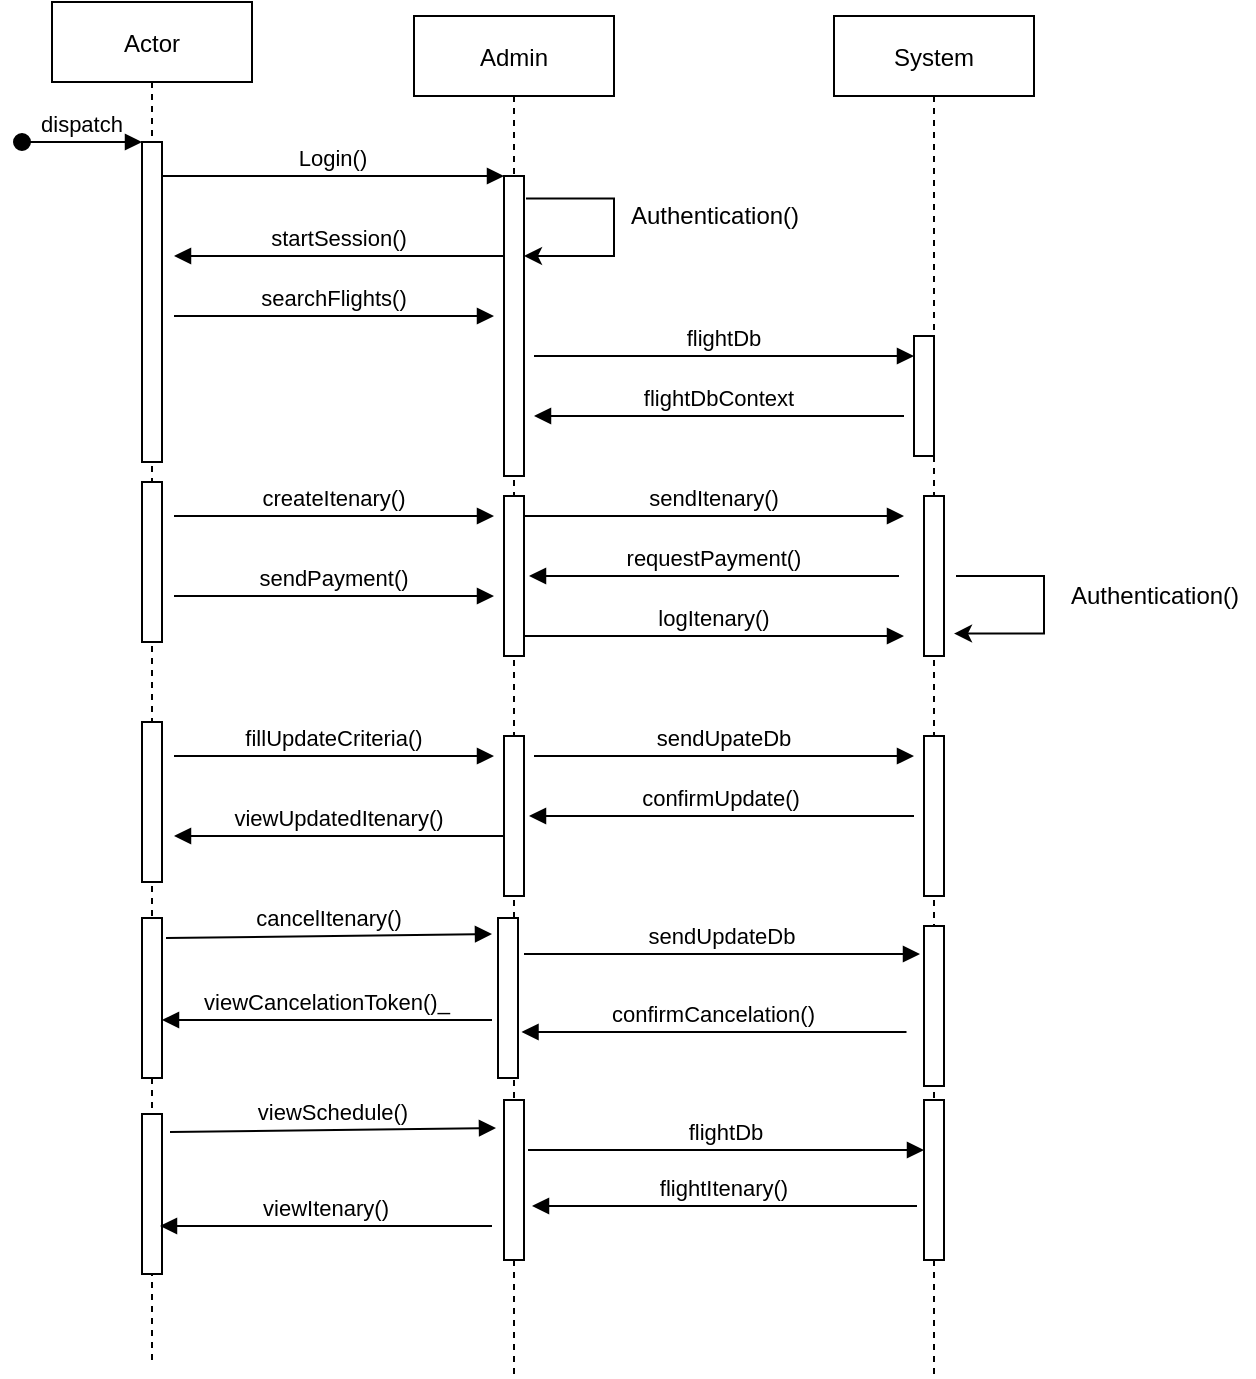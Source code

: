 <mxfile version="17.4.4" type="github">
  <diagram id="kgpKYQtTHZ0yAKxKKP6v" name="Page-1">
    <mxGraphModel dx="1422" dy="776" grid="0" gridSize="10" guides="1" tooltips="1" connect="1" arrows="1" fold="1" page="1" pageScale="1" pageWidth="850" pageHeight="1100" math="0" shadow="0">
      <root>
        <mxCell id="0" />
        <mxCell id="1" parent="0" />
        <mxCell id="3nuBFxr9cyL0pnOWT2aG-1" value="Actor" style="shape=umlLifeline;perimeter=lifelinePerimeter;container=1;collapsible=0;recursiveResize=0;rounded=0;shadow=0;strokeWidth=1;" parent="1" vertex="1">
          <mxGeometry x="119" y="73" width="100" height="680" as="geometry" />
        </mxCell>
        <mxCell id="3nuBFxr9cyL0pnOWT2aG-2" value="" style="points=[];perimeter=orthogonalPerimeter;rounded=0;shadow=0;strokeWidth=1;" parent="3nuBFxr9cyL0pnOWT2aG-1" vertex="1">
          <mxGeometry x="45" y="70" width="10" height="160" as="geometry" />
        </mxCell>
        <mxCell id="3nuBFxr9cyL0pnOWT2aG-3" value="dispatch" style="verticalAlign=bottom;startArrow=oval;endArrow=block;startSize=8;shadow=0;strokeWidth=1;" parent="3nuBFxr9cyL0pnOWT2aG-1" target="3nuBFxr9cyL0pnOWT2aG-2" edge="1">
          <mxGeometry relative="1" as="geometry">
            <mxPoint x="-15" y="70" as="sourcePoint" />
          </mxGeometry>
        </mxCell>
        <mxCell id="nDz3vf9EGB9MjlCuQr31-26" value="" style="points=[];perimeter=orthogonalPerimeter;rounded=0;shadow=0;strokeWidth=1;" vertex="1" parent="3nuBFxr9cyL0pnOWT2aG-1">
          <mxGeometry x="45" y="240" width="10" height="80" as="geometry" />
        </mxCell>
        <mxCell id="nDz3vf9EGB9MjlCuQr31-31" value="" style="points=[];perimeter=orthogonalPerimeter;rounded=0;shadow=0;strokeWidth=1;" vertex="1" parent="3nuBFxr9cyL0pnOWT2aG-1">
          <mxGeometry x="45" y="360" width="10" height="80" as="geometry" />
        </mxCell>
        <mxCell id="nDz3vf9EGB9MjlCuQr31-68" value="" style="points=[];perimeter=orthogonalPerimeter;rounded=0;shadow=0;strokeWidth=1;" vertex="1" parent="3nuBFxr9cyL0pnOWT2aG-1">
          <mxGeometry x="45" y="458" width="10" height="80" as="geometry" />
        </mxCell>
        <mxCell id="nDz3vf9EGB9MjlCuQr31-71" value="cancelItenary()" style="verticalAlign=bottom;endArrow=block;shadow=0;strokeWidth=1;" edge="1" parent="3nuBFxr9cyL0pnOWT2aG-1">
          <mxGeometry relative="1" as="geometry">
            <mxPoint x="57" y="468" as="sourcePoint" />
            <mxPoint x="220" y="466" as="targetPoint" />
          </mxGeometry>
        </mxCell>
        <mxCell id="nDz3vf9EGB9MjlCuQr31-76" value="" style="points=[];perimeter=orthogonalPerimeter;rounded=0;shadow=0;strokeWidth=1;" vertex="1" parent="3nuBFxr9cyL0pnOWT2aG-1">
          <mxGeometry x="45" y="556" width="10" height="80" as="geometry" />
        </mxCell>
        <mxCell id="nDz3vf9EGB9MjlCuQr31-78" value="viewSchedule()" style="verticalAlign=bottom;endArrow=block;shadow=0;strokeWidth=1;" edge="1" parent="3nuBFxr9cyL0pnOWT2aG-1">
          <mxGeometry relative="1" as="geometry">
            <mxPoint x="59" y="565" as="sourcePoint" />
            <mxPoint x="222" y="563" as="targetPoint" />
          </mxGeometry>
        </mxCell>
        <mxCell id="3nuBFxr9cyL0pnOWT2aG-5" value="Admin" style="shape=umlLifeline;perimeter=lifelinePerimeter;container=1;collapsible=0;recursiveResize=0;rounded=0;shadow=0;strokeWidth=1;" parent="1" vertex="1">
          <mxGeometry x="300" y="80" width="100" height="680" as="geometry" />
        </mxCell>
        <mxCell id="3nuBFxr9cyL0pnOWT2aG-6" value="" style="points=[];perimeter=orthogonalPerimeter;rounded=0;shadow=0;strokeWidth=1;" parent="3nuBFxr9cyL0pnOWT2aG-5" vertex="1">
          <mxGeometry x="45" y="80" width="10" height="150" as="geometry" />
        </mxCell>
        <mxCell id="nDz3vf9EGB9MjlCuQr31-19" style="edgeStyle=orthogonalEdgeStyle;rounded=0;orthogonalLoop=1;jettySize=auto;html=1;exitX=1.1;exitY=0.075;exitDx=0;exitDy=0;exitPerimeter=0;" edge="1" parent="3nuBFxr9cyL0pnOWT2aG-5" source="3nuBFxr9cyL0pnOWT2aG-6" target="3nuBFxr9cyL0pnOWT2aG-6">
          <mxGeometry relative="1" as="geometry">
            <mxPoint x="80" y="120" as="targetPoint" />
            <Array as="points">
              <mxPoint x="100" y="92" />
              <mxPoint x="100" y="120" />
            </Array>
          </mxGeometry>
        </mxCell>
        <mxCell id="nDz3vf9EGB9MjlCuQr31-25" value="" style="points=[];perimeter=orthogonalPerimeter;rounded=0;shadow=0;strokeWidth=1;" vertex="1" parent="3nuBFxr9cyL0pnOWT2aG-5">
          <mxGeometry x="45" y="240" width="10" height="80" as="geometry" />
        </mxCell>
        <mxCell id="nDz3vf9EGB9MjlCuQr31-32" value="" style="points=[];perimeter=orthogonalPerimeter;rounded=0;shadow=0;strokeWidth=1;" vertex="1" parent="3nuBFxr9cyL0pnOWT2aG-5">
          <mxGeometry x="45" y="360" width="10" height="80" as="geometry" />
        </mxCell>
        <mxCell id="nDz3vf9EGB9MjlCuQr31-42" value="fillUpdateCriteria()" style="verticalAlign=bottom;endArrow=block;entryX=0;entryY=0;shadow=0;strokeWidth=1;" edge="1" parent="3nuBFxr9cyL0pnOWT2aG-5">
          <mxGeometry relative="1" as="geometry">
            <mxPoint x="-120" y="370" as="sourcePoint" />
            <mxPoint x="40" y="370" as="targetPoint" />
          </mxGeometry>
        </mxCell>
        <mxCell id="nDz3vf9EGB9MjlCuQr31-69" value="" style="points=[];perimeter=orthogonalPerimeter;rounded=0;shadow=0;strokeWidth=1;" vertex="1" parent="3nuBFxr9cyL0pnOWT2aG-5">
          <mxGeometry x="42" y="451" width="10" height="80" as="geometry" />
        </mxCell>
        <mxCell id="nDz3vf9EGB9MjlCuQr31-75" value="viewCancelationToken()_" style="verticalAlign=bottom;endArrow=block;entryX=1;entryY=0;shadow=0;strokeWidth=1;" edge="1" parent="3nuBFxr9cyL0pnOWT2aG-5">
          <mxGeometry relative="1" as="geometry">
            <mxPoint x="39" y="502" as="sourcePoint" />
            <mxPoint x="-126" y="502" as="targetPoint" />
          </mxGeometry>
        </mxCell>
        <mxCell id="nDz3vf9EGB9MjlCuQr31-77" value="" style="points=[];perimeter=orthogonalPerimeter;rounded=0;shadow=0;strokeWidth=1;" vertex="1" parent="3nuBFxr9cyL0pnOWT2aG-5">
          <mxGeometry x="45" y="542" width="10" height="80" as="geometry" />
        </mxCell>
        <mxCell id="3nuBFxr9cyL0pnOWT2aG-8" value="Login()" style="verticalAlign=bottom;endArrow=block;entryX=0;entryY=0;shadow=0;strokeWidth=1;" parent="1" source="3nuBFxr9cyL0pnOWT2aG-2" target="3nuBFxr9cyL0pnOWT2aG-6" edge="1">
          <mxGeometry relative="1" as="geometry">
            <mxPoint x="275" y="160" as="sourcePoint" />
          </mxGeometry>
        </mxCell>
        <mxCell id="3nuBFxr9cyL0pnOWT2aG-9" value="startSession()" style="verticalAlign=bottom;endArrow=block;entryX=1;entryY=0;shadow=0;strokeWidth=1;" parent="1" source="3nuBFxr9cyL0pnOWT2aG-6" edge="1">
          <mxGeometry relative="1" as="geometry">
            <mxPoint x="240" y="200" as="sourcePoint" />
            <mxPoint x="180" y="200" as="targetPoint" />
          </mxGeometry>
        </mxCell>
        <mxCell id="nDz3vf9EGB9MjlCuQr31-15" value="System" style="shape=umlLifeline;perimeter=lifelinePerimeter;container=1;collapsible=0;recursiveResize=0;rounded=0;shadow=0;strokeWidth=1;" vertex="1" parent="1">
          <mxGeometry x="510" y="80" width="100" height="680" as="geometry" />
        </mxCell>
        <mxCell id="nDz3vf9EGB9MjlCuQr31-21" value="" style="points=[];perimeter=orthogonalPerimeter;rounded=0;shadow=0;strokeWidth=1;" vertex="1" parent="nDz3vf9EGB9MjlCuQr31-15">
          <mxGeometry x="40" y="160" width="10" height="60" as="geometry" />
        </mxCell>
        <mxCell id="nDz3vf9EGB9MjlCuQr31-22" value="flightDb" style="verticalAlign=bottom;endArrow=block;shadow=0;strokeWidth=1;" edge="1" parent="nDz3vf9EGB9MjlCuQr31-15">
          <mxGeometry relative="1" as="geometry">
            <mxPoint x="-150" y="170" as="sourcePoint" />
            <mxPoint x="40" y="170" as="targetPoint" />
          </mxGeometry>
        </mxCell>
        <mxCell id="nDz3vf9EGB9MjlCuQr31-28" value="" style="points=[];perimeter=orthogonalPerimeter;rounded=0;shadow=0;strokeWidth=1;" vertex="1" parent="nDz3vf9EGB9MjlCuQr31-15">
          <mxGeometry x="45" y="240" width="10" height="80" as="geometry" />
        </mxCell>
        <mxCell id="nDz3vf9EGB9MjlCuQr31-33" value="" style="points=[];perimeter=orthogonalPerimeter;rounded=0;shadow=0;strokeWidth=1;" vertex="1" parent="nDz3vf9EGB9MjlCuQr31-15">
          <mxGeometry x="45" y="360" width="10" height="80" as="geometry" />
        </mxCell>
        <mxCell id="nDz3vf9EGB9MjlCuQr31-41" style="edgeStyle=orthogonalEdgeStyle;rounded=0;orthogonalLoop=1;jettySize=auto;html=1;exitX=1.1;exitY=0.075;exitDx=0;exitDy=0;exitPerimeter=0;" edge="1" parent="nDz3vf9EGB9MjlCuQr31-15">
          <mxGeometry relative="1" as="geometry">
            <mxPoint x="60" y="308.78" as="targetPoint" />
            <mxPoint x="61" y="280.03" as="sourcePoint" />
            <Array as="points">
              <mxPoint x="105" y="280.78" />
              <mxPoint x="105" y="308.78" />
            </Array>
          </mxGeometry>
        </mxCell>
        <mxCell id="nDz3vf9EGB9MjlCuQr31-70" value="" style="points=[];perimeter=orthogonalPerimeter;rounded=0;shadow=0;strokeWidth=1;" vertex="1" parent="nDz3vf9EGB9MjlCuQr31-15">
          <mxGeometry x="45" y="455" width="10" height="80" as="geometry" />
        </mxCell>
        <mxCell id="nDz3vf9EGB9MjlCuQr31-79" value="" style="points=[];perimeter=orthogonalPerimeter;rounded=0;shadow=0;strokeWidth=1;" vertex="1" parent="nDz3vf9EGB9MjlCuQr31-15">
          <mxGeometry x="45" y="542" width="10" height="80" as="geometry" />
        </mxCell>
        <mxCell id="nDz3vf9EGB9MjlCuQr31-17" value="Authentication()" style="text;html=1;align=center;verticalAlign=middle;resizable=0;points=[];autosize=1;strokeColor=none;fillColor=none;" vertex="1" parent="1">
          <mxGeometry x="400" y="170" width="100" height="20" as="geometry" />
        </mxCell>
        <mxCell id="nDz3vf9EGB9MjlCuQr31-20" value="searchFlights()" style="verticalAlign=bottom;endArrow=block;shadow=0;strokeWidth=1;" edge="1" parent="1">
          <mxGeometry relative="1" as="geometry">
            <mxPoint x="180" y="230.0" as="sourcePoint" />
            <mxPoint x="340" y="230" as="targetPoint" />
          </mxGeometry>
        </mxCell>
        <mxCell id="nDz3vf9EGB9MjlCuQr31-23" value="flightDbContext" style="verticalAlign=bottom;endArrow=block;shadow=0;strokeWidth=1;" edge="1" parent="1">
          <mxGeometry relative="1" as="geometry">
            <mxPoint x="545" y="280" as="sourcePoint" />
            <mxPoint x="360" y="280" as="targetPoint" />
          </mxGeometry>
        </mxCell>
        <mxCell id="nDz3vf9EGB9MjlCuQr31-27" value="createItenary()" style="verticalAlign=bottom;endArrow=block;entryX=0;entryY=0;shadow=0;strokeWidth=1;" edge="1" parent="1">
          <mxGeometry relative="1" as="geometry">
            <mxPoint x="180" y="330" as="sourcePoint" />
            <mxPoint x="340" y="330.0" as="targetPoint" />
          </mxGeometry>
        </mxCell>
        <mxCell id="nDz3vf9EGB9MjlCuQr31-29" value="logItenary()" style="verticalAlign=bottom;endArrow=block;shadow=0;strokeWidth=1;" edge="1" parent="1">
          <mxGeometry relative="1" as="geometry">
            <mxPoint x="355" y="390" as="sourcePoint" />
            <mxPoint x="545" y="390" as="targetPoint" />
          </mxGeometry>
        </mxCell>
        <mxCell id="nDz3vf9EGB9MjlCuQr31-35" value="sendItenary()" style="verticalAlign=bottom;endArrow=block;shadow=0;strokeWidth=1;" edge="1" parent="1">
          <mxGeometry relative="1" as="geometry">
            <mxPoint x="355" y="330" as="sourcePoint" />
            <mxPoint x="545" y="330" as="targetPoint" />
          </mxGeometry>
        </mxCell>
        <mxCell id="nDz3vf9EGB9MjlCuQr31-36" value="requestPayment()" style="verticalAlign=bottom;endArrow=block;shadow=0;strokeWidth=1;" edge="1" parent="1">
          <mxGeometry relative="1" as="geometry">
            <mxPoint x="542.5" y="360" as="sourcePoint" />
            <mxPoint x="357.5" y="360" as="targetPoint" />
          </mxGeometry>
        </mxCell>
        <mxCell id="nDz3vf9EGB9MjlCuQr31-37" value="sendPayment()" style="verticalAlign=bottom;endArrow=block;entryX=0;entryY=0;shadow=0;strokeWidth=1;" edge="1" parent="1">
          <mxGeometry relative="1" as="geometry">
            <mxPoint x="180" y="370" as="sourcePoint" />
            <mxPoint x="340" y="370" as="targetPoint" />
          </mxGeometry>
        </mxCell>
        <mxCell id="nDz3vf9EGB9MjlCuQr31-39" value="Authentication()" style="text;html=1;align=center;verticalAlign=middle;resizable=0;points=[];autosize=1;strokeColor=none;fillColor=none;" vertex="1" parent="1">
          <mxGeometry x="620" y="360" width="100" height="20" as="geometry" />
        </mxCell>
        <mxCell id="nDz3vf9EGB9MjlCuQr31-43" value="sendUpateDb" style="verticalAlign=bottom;endArrow=block;shadow=0;strokeWidth=1;" edge="1" parent="1">
          <mxGeometry relative="1" as="geometry">
            <mxPoint x="360" y="450" as="sourcePoint" />
            <mxPoint x="550" y="450" as="targetPoint" />
          </mxGeometry>
        </mxCell>
        <mxCell id="nDz3vf9EGB9MjlCuQr31-44" value="confirmUpdate()" style="verticalAlign=bottom;endArrow=block;shadow=0;strokeWidth=1;" edge="1" parent="1">
          <mxGeometry relative="1" as="geometry">
            <mxPoint x="550" y="480" as="sourcePoint" />
            <mxPoint x="357.5" y="480" as="targetPoint" />
          </mxGeometry>
        </mxCell>
        <mxCell id="nDz3vf9EGB9MjlCuQr31-45" value="viewUpdatedItenary()" style="verticalAlign=bottom;endArrow=block;entryX=1;entryY=0;shadow=0;strokeWidth=1;" edge="1" parent="1">
          <mxGeometry relative="1" as="geometry">
            <mxPoint x="345" y="490" as="sourcePoint" />
            <mxPoint x="180" y="490" as="targetPoint" />
          </mxGeometry>
        </mxCell>
        <mxCell id="nDz3vf9EGB9MjlCuQr31-72" value="sendUpdateDb" style="verticalAlign=bottom;endArrow=block;shadow=0;strokeWidth=1;" edge="1" parent="1">
          <mxGeometry relative="1" as="geometry">
            <mxPoint x="355" y="549" as="sourcePoint" />
            <mxPoint x="553" y="549" as="targetPoint" />
          </mxGeometry>
        </mxCell>
        <mxCell id="nDz3vf9EGB9MjlCuQr31-74" value="confirmCancelation()" style="verticalAlign=bottom;endArrow=block;shadow=0;strokeWidth=1;" edge="1" parent="1">
          <mxGeometry relative="1" as="geometry">
            <mxPoint x="546.25" y="588" as="sourcePoint" />
            <mxPoint x="353.75" y="588" as="targetPoint" />
          </mxGeometry>
        </mxCell>
        <mxCell id="nDz3vf9EGB9MjlCuQr31-80" value="flightDb" style="verticalAlign=bottom;endArrow=block;shadow=0;strokeWidth=1;" edge="1" parent="1">
          <mxGeometry relative="1" as="geometry">
            <mxPoint x="357" y="647" as="sourcePoint" />
            <mxPoint x="555" y="647" as="targetPoint" />
          </mxGeometry>
        </mxCell>
        <mxCell id="nDz3vf9EGB9MjlCuQr31-82" value="flightItenary()" style="verticalAlign=bottom;endArrow=block;shadow=0;strokeWidth=1;" edge="1" parent="1">
          <mxGeometry relative="1" as="geometry">
            <mxPoint x="551.5" y="675" as="sourcePoint" />
            <mxPoint x="359" y="675" as="targetPoint" />
          </mxGeometry>
        </mxCell>
        <mxCell id="nDz3vf9EGB9MjlCuQr31-83" value="viewItenary()" style="verticalAlign=bottom;endArrow=block;shadow=0;strokeWidth=1;" edge="1" parent="1">
          <mxGeometry relative="1" as="geometry">
            <mxPoint x="339" y="685" as="sourcePoint" />
            <mxPoint x="173" y="685" as="targetPoint" />
          </mxGeometry>
        </mxCell>
      </root>
    </mxGraphModel>
  </diagram>
</mxfile>
